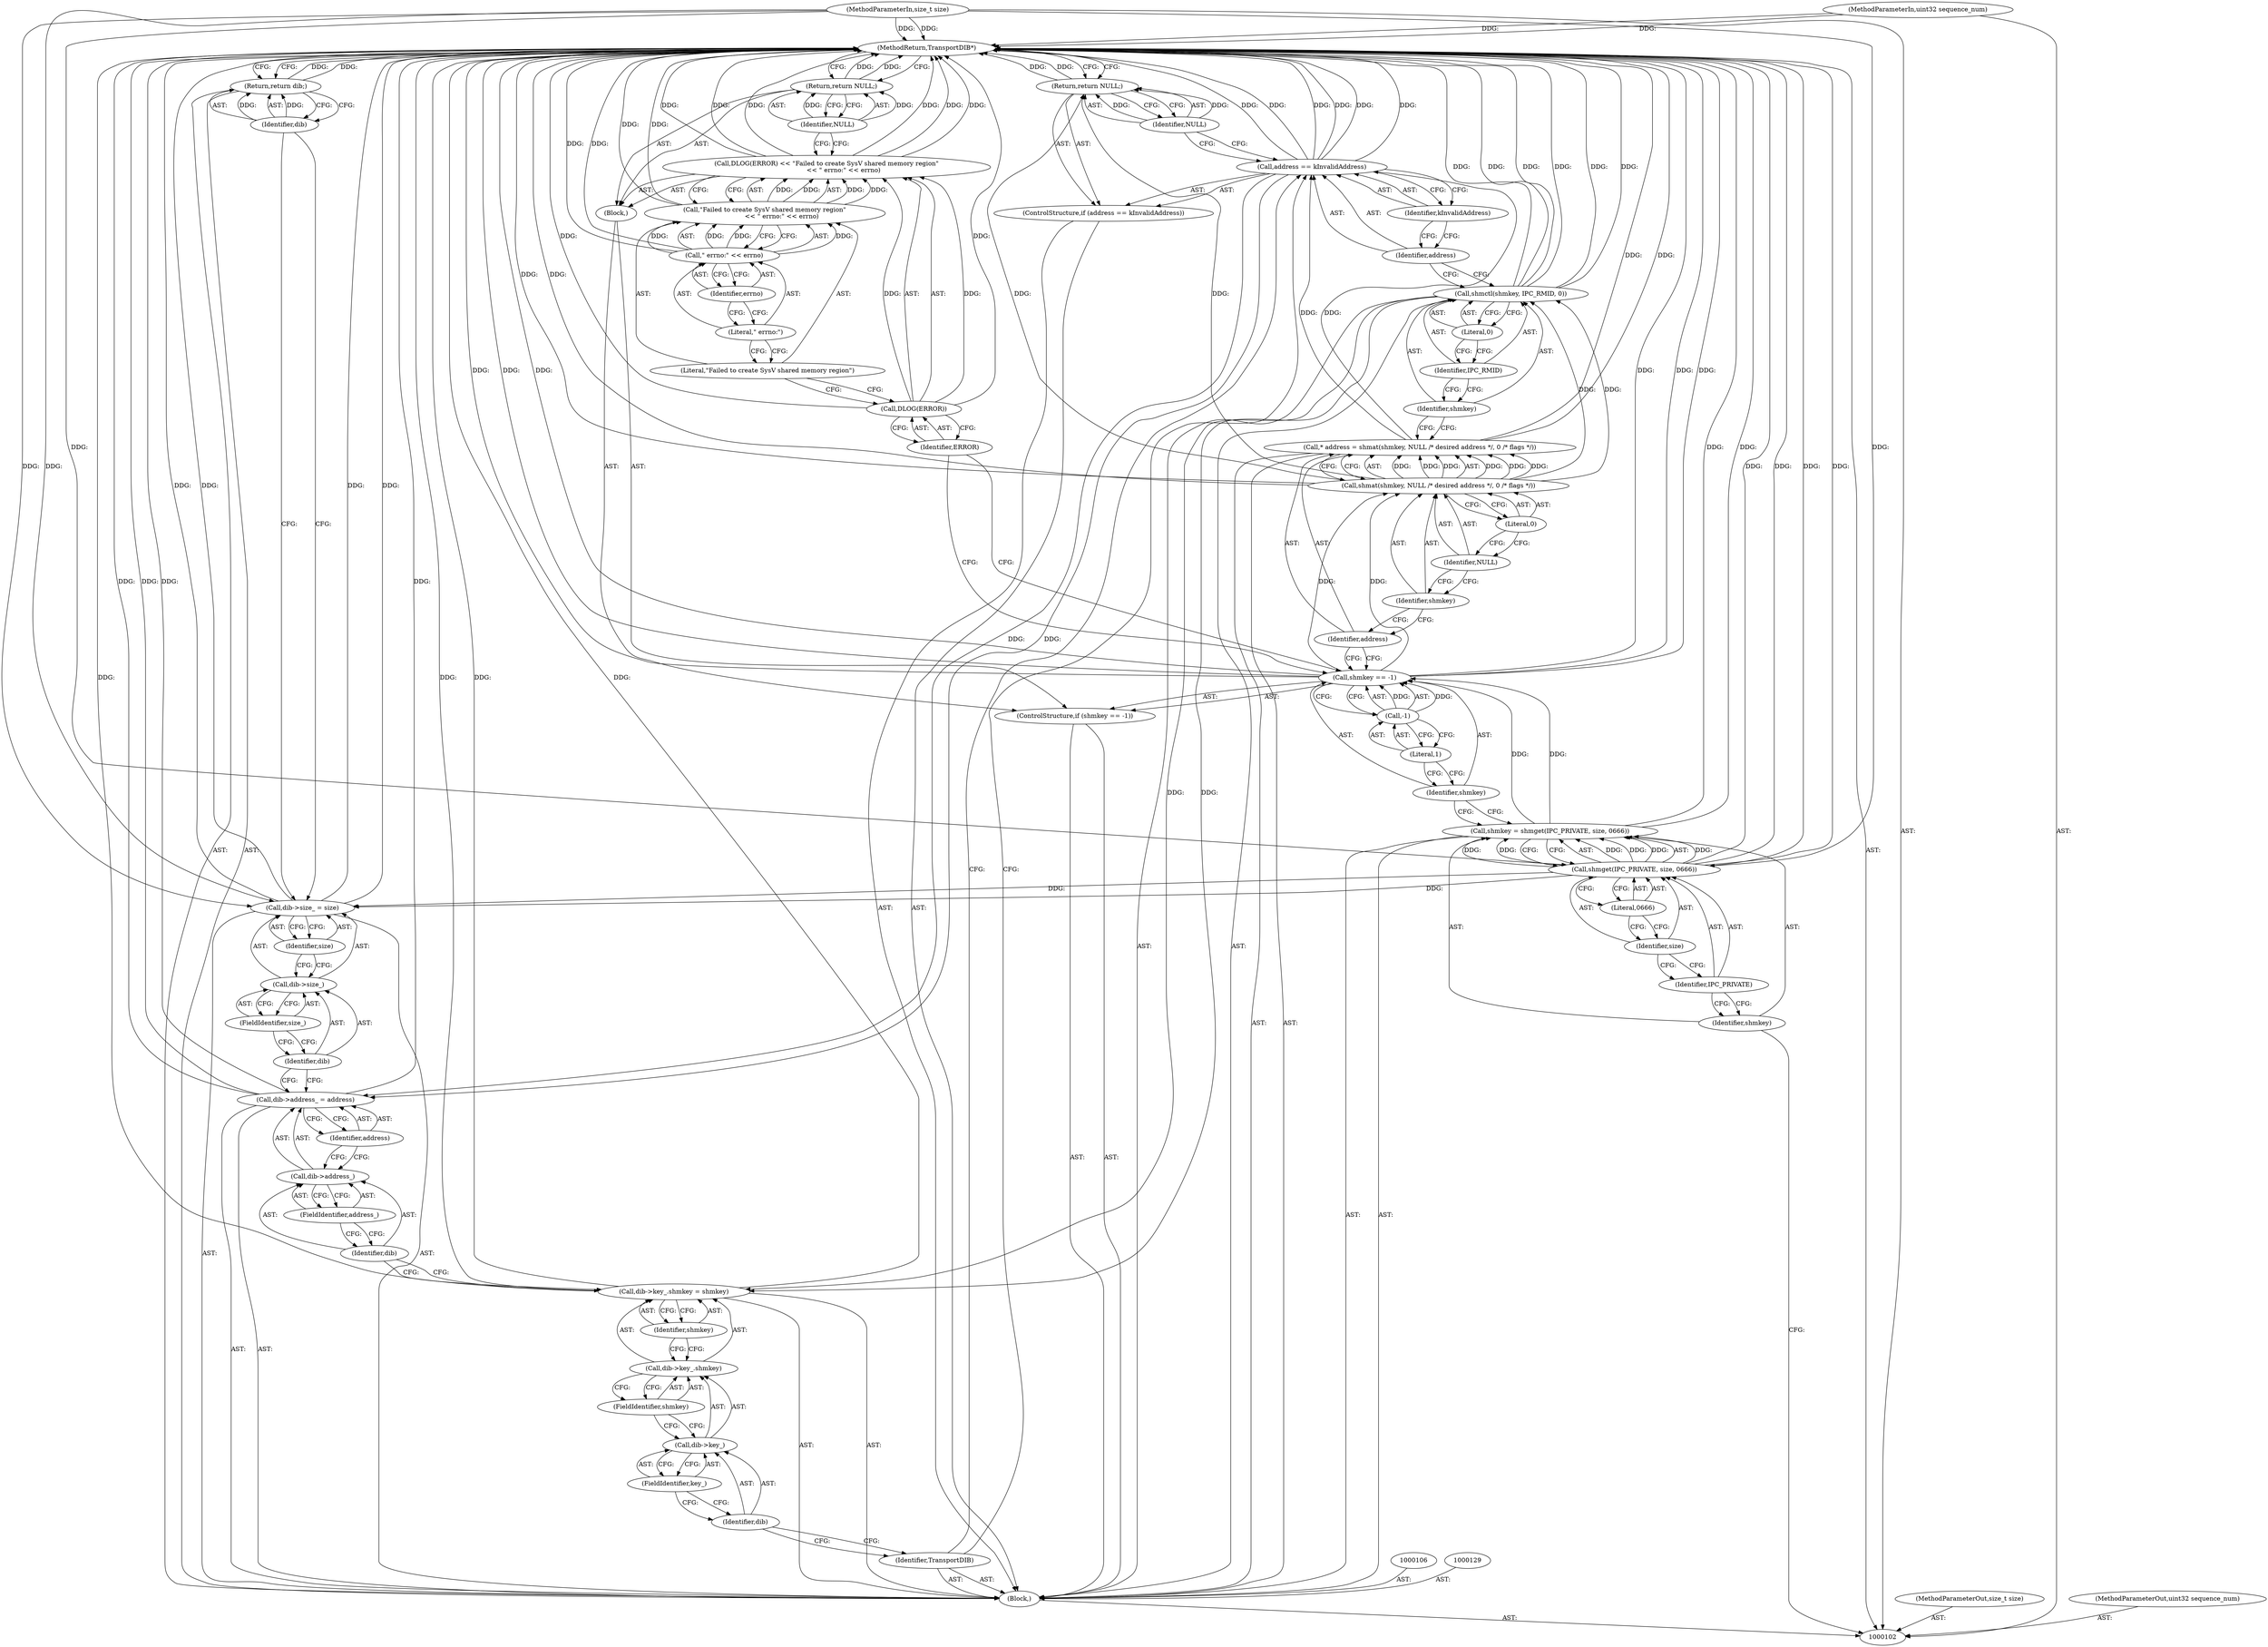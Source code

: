 digraph "1_Chrome_0bd1a6ddb5fb23dfea3e72d60e5e8df4cf5826bc_3" {
"1000166" [label="(MethodReturn,TransportDIB*)"];
"1000103" [label="(MethodParameterIn,size_t size)"];
"1000228" [label="(MethodParameterOut,size_t size)"];
"1000104" [label="(MethodParameterIn,uint32 sequence_num)"];
"1000229" [label="(MethodParameterOut,uint32 sequence_num)"];
"1000105" [label="(Block,)"];
"1000138" [label="(Identifier,IPC_RMID)"];
"1000136" [label="(Call,shmctl(shmkey, IPC_RMID, 0))"];
"1000139" [label="(Literal,0)"];
"1000137" [label="(Identifier,shmkey)"];
"1000143" [label="(Identifier,kInvalidAddress)"];
"1000140" [label="(ControlStructure,if (address == kInvalidAddress))"];
"1000141" [label="(Call,address == kInvalidAddress)"];
"1000142" [label="(Identifier,address)"];
"1000145" [label="(Identifier,NULL)"];
"1000144" [label="(Return,return NULL;)"];
"1000146" [label="(Identifier,TransportDIB)"];
"1000152" [label="(FieldIdentifier,shmkey)"];
"1000147" [label="(Call,dib->key_.shmkey = shmkey)"];
"1000148" [label="(Call,dib->key_.shmkey)"];
"1000149" [label="(Call,dib->key_)"];
"1000150" [label="(Identifier,dib)"];
"1000153" [label="(Identifier,shmkey)"];
"1000151" [label="(FieldIdentifier,key_)"];
"1000158" [label="(Identifier,address)"];
"1000154" [label="(Call,dib->address_ = address)"];
"1000155" [label="(Call,dib->address_)"];
"1000156" [label="(Identifier,dib)"];
"1000157" [label="(FieldIdentifier,address_)"];
"1000163" [label="(Identifier,size)"];
"1000159" [label="(Call,dib->size_ = size)"];
"1000160" [label="(Call,dib->size_)"];
"1000161" [label="(Identifier,dib)"];
"1000162" [label="(FieldIdentifier,size_)"];
"1000164" [label="(Return,return dib;)"];
"1000165" [label="(Identifier,dib)"];
"1000107" [label="(Call,shmkey = shmget(IPC_PRIVATE, size, 0666))"];
"1000108" [label="(Identifier,shmkey)"];
"1000109" [label="(Call,shmget(IPC_PRIVATE, size, 0666))"];
"1000110" [label="(Identifier,IPC_PRIVATE)"];
"1000111" [label="(Identifier,size)"];
"1000112" [label="(Literal,0666)"];
"1000116" [label="(Call,-1)"];
"1000117" [label="(Literal,1)"];
"1000118" [label="(Block,)"];
"1000113" [label="(ControlStructure,if (shmkey == -1))"];
"1000114" [label="(Call,shmkey == -1)"];
"1000115" [label="(Identifier,shmkey)"];
"1000121" [label="(Identifier,ERROR)"];
"1000122" [label="(Call,\"Failed to create SysV shared memory region\"\n                 << \" errno:\" << errno)"];
"1000123" [label="(Literal,\"Failed to create SysV shared memory region\")"];
"1000119" [label="(Call,DLOG(ERROR) << \"Failed to create SysV shared memory region\"\n                 << \" errno:\" << errno)"];
"1000120" [label="(Call,DLOG(ERROR))"];
"1000124" [label="(Call,\" errno:\" << errno)"];
"1000125" [label="(Literal,\" errno:\")"];
"1000126" [label="(Identifier,errno)"];
"1000128" [label="(Identifier,NULL)"];
"1000127" [label="(Return,return NULL;)"];
"1000132" [label="(Call,shmat(shmkey, NULL /* desired address */, 0 /* flags */))"];
"1000133" [label="(Identifier,shmkey)"];
"1000134" [label="(Identifier,NULL)"];
"1000135" [label="(Literal,0)"];
"1000130" [label="(Call,* address = shmat(shmkey, NULL /* desired address */, 0 /* flags */))"];
"1000131" [label="(Identifier,address)"];
"1000166" -> "1000102"  [label="AST: "];
"1000166" -> "1000127"  [label="CFG: "];
"1000166" -> "1000144"  [label="CFG: "];
"1000166" -> "1000164"  [label="CFG: "];
"1000144" -> "1000166"  [label="DDG: "];
"1000127" -> "1000166"  [label="DDG: "];
"1000141" -> "1000166"  [label="DDG: "];
"1000141" -> "1000166"  [label="DDG: "];
"1000141" -> "1000166"  [label="DDG: "];
"1000104" -> "1000166"  [label="DDG: "];
"1000147" -> "1000166"  [label="DDG: "];
"1000147" -> "1000166"  [label="DDG: "];
"1000136" -> "1000166"  [label="DDG: "];
"1000136" -> "1000166"  [label="DDG: "];
"1000136" -> "1000166"  [label="DDG: "];
"1000119" -> "1000166"  [label="DDG: "];
"1000119" -> "1000166"  [label="DDG: "];
"1000119" -> "1000166"  [label="DDG: "];
"1000159" -> "1000166"  [label="DDG: "];
"1000159" -> "1000166"  [label="DDG: "];
"1000122" -> "1000166"  [label="DDG: "];
"1000124" -> "1000166"  [label="DDG: "];
"1000114" -> "1000166"  [label="DDG: "];
"1000114" -> "1000166"  [label="DDG: "];
"1000114" -> "1000166"  [label="DDG: "];
"1000130" -> "1000166"  [label="DDG: "];
"1000154" -> "1000166"  [label="DDG: "];
"1000154" -> "1000166"  [label="DDG: "];
"1000132" -> "1000166"  [label="DDG: "];
"1000103" -> "1000166"  [label="DDG: "];
"1000120" -> "1000166"  [label="DDG: "];
"1000109" -> "1000166"  [label="DDG: "];
"1000109" -> "1000166"  [label="DDG: "];
"1000107" -> "1000166"  [label="DDG: "];
"1000164" -> "1000166"  [label="DDG: "];
"1000103" -> "1000102"  [label="AST: "];
"1000103" -> "1000166"  [label="DDG: "];
"1000103" -> "1000109"  [label="DDG: "];
"1000103" -> "1000159"  [label="DDG: "];
"1000228" -> "1000102"  [label="AST: "];
"1000104" -> "1000102"  [label="AST: "];
"1000104" -> "1000166"  [label="DDG: "];
"1000229" -> "1000102"  [label="AST: "];
"1000105" -> "1000102"  [label="AST: "];
"1000106" -> "1000105"  [label="AST: "];
"1000107" -> "1000105"  [label="AST: "];
"1000113" -> "1000105"  [label="AST: "];
"1000129" -> "1000105"  [label="AST: "];
"1000130" -> "1000105"  [label="AST: "];
"1000136" -> "1000105"  [label="AST: "];
"1000140" -> "1000105"  [label="AST: "];
"1000146" -> "1000105"  [label="AST: "];
"1000147" -> "1000105"  [label="AST: "];
"1000154" -> "1000105"  [label="AST: "];
"1000159" -> "1000105"  [label="AST: "];
"1000164" -> "1000105"  [label="AST: "];
"1000138" -> "1000136"  [label="AST: "];
"1000138" -> "1000137"  [label="CFG: "];
"1000139" -> "1000138"  [label="CFG: "];
"1000136" -> "1000105"  [label="AST: "];
"1000136" -> "1000139"  [label="CFG: "];
"1000137" -> "1000136"  [label="AST: "];
"1000138" -> "1000136"  [label="AST: "];
"1000139" -> "1000136"  [label="AST: "];
"1000142" -> "1000136"  [label="CFG: "];
"1000136" -> "1000166"  [label="DDG: "];
"1000136" -> "1000166"  [label="DDG: "];
"1000136" -> "1000166"  [label="DDG: "];
"1000132" -> "1000136"  [label="DDG: "];
"1000136" -> "1000147"  [label="DDG: "];
"1000139" -> "1000136"  [label="AST: "];
"1000139" -> "1000138"  [label="CFG: "];
"1000136" -> "1000139"  [label="CFG: "];
"1000137" -> "1000136"  [label="AST: "];
"1000137" -> "1000130"  [label="CFG: "];
"1000138" -> "1000137"  [label="CFG: "];
"1000143" -> "1000141"  [label="AST: "];
"1000143" -> "1000142"  [label="CFG: "];
"1000141" -> "1000143"  [label="CFG: "];
"1000140" -> "1000105"  [label="AST: "];
"1000141" -> "1000140"  [label="AST: "];
"1000144" -> "1000140"  [label="AST: "];
"1000141" -> "1000140"  [label="AST: "];
"1000141" -> "1000143"  [label="CFG: "];
"1000142" -> "1000141"  [label="AST: "];
"1000143" -> "1000141"  [label="AST: "];
"1000145" -> "1000141"  [label="CFG: "];
"1000146" -> "1000141"  [label="CFG: "];
"1000141" -> "1000166"  [label="DDG: "];
"1000141" -> "1000166"  [label="DDG: "];
"1000141" -> "1000166"  [label="DDG: "];
"1000130" -> "1000141"  [label="DDG: "];
"1000141" -> "1000154"  [label="DDG: "];
"1000142" -> "1000141"  [label="AST: "];
"1000142" -> "1000136"  [label="CFG: "];
"1000143" -> "1000142"  [label="CFG: "];
"1000145" -> "1000144"  [label="AST: "];
"1000145" -> "1000141"  [label="CFG: "];
"1000144" -> "1000145"  [label="CFG: "];
"1000145" -> "1000144"  [label="DDG: "];
"1000144" -> "1000140"  [label="AST: "];
"1000144" -> "1000145"  [label="CFG: "];
"1000145" -> "1000144"  [label="AST: "];
"1000166" -> "1000144"  [label="CFG: "];
"1000144" -> "1000166"  [label="DDG: "];
"1000145" -> "1000144"  [label="DDG: "];
"1000132" -> "1000144"  [label="DDG: "];
"1000146" -> "1000105"  [label="AST: "];
"1000146" -> "1000141"  [label="CFG: "];
"1000150" -> "1000146"  [label="CFG: "];
"1000152" -> "1000148"  [label="AST: "];
"1000152" -> "1000149"  [label="CFG: "];
"1000148" -> "1000152"  [label="CFG: "];
"1000147" -> "1000105"  [label="AST: "];
"1000147" -> "1000153"  [label="CFG: "];
"1000148" -> "1000147"  [label="AST: "];
"1000153" -> "1000147"  [label="AST: "];
"1000156" -> "1000147"  [label="CFG: "];
"1000147" -> "1000166"  [label="DDG: "];
"1000147" -> "1000166"  [label="DDG: "];
"1000136" -> "1000147"  [label="DDG: "];
"1000148" -> "1000147"  [label="AST: "];
"1000148" -> "1000152"  [label="CFG: "];
"1000149" -> "1000148"  [label="AST: "];
"1000152" -> "1000148"  [label="AST: "];
"1000153" -> "1000148"  [label="CFG: "];
"1000149" -> "1000148"  [label="AST: "];
"1000149" -> "1000151"  [label="CFG: "];
"1000150" -> "1000149"  [label="AST: "];
"1000151" -> "1000149"  [label="AST: "];
"1000152" -> "1000149"  [label="CFG: "];
"1000150" -> "1000149"  [label="AST: "];
"1000150" -> "1000146"  [label="CFG: "];
"1000151" -> "1000150"  [label="CFG: "];
"1000153" -> "1000147"  [label="AST: "];
"1000153" -> "1000148"  [label="CFG: "];
"1000147" -> "1000153"  [label="CFG: "];
"1000151" -> "1000149"  [label="AST: "];
"1000151" -> "1000150"  [label="CFG: "];
"1000149" -> "1000151"  [label="CFG: "];
"1000158" -> "1000154"  [label="AST: "];
"1000158" -> "1000155"  [label="CFG: "];
"1000154" -> "1000158"  [label="CFG: "];
"1000154" -> "1000105"  [label="AST: "];
"1000154" -> "1000158"  [label="CFG: "];
"1000155" -> "1000154"  [label="AST: "];
"1000158" -> "1000154"  [label="AST: "];
"1000161" -> "1000154"  [label="CFG: "];
"1000154" -> "1000166"  [label="DDG: "];
"1000154" -> "1000166"  [label="DDG: "];
"1000141" -> "1000154"  [label="DDG: "];
"1000155" -> "1000154"  [label="AST: "];
"1000155" -> "1000157"  [label="CFG: "];
"1000156" -> "1000155"  [label="AST: "];
"1000157" -> "1000155"  [label="AST: "];
"1000158" -> "1000155"  [label="CFG: "];
"1000156" -> "1000155"  [label="AST: "];
"1000156" -> "1000147"  [label="CFG: "];
"1000157" -> "1000156"  [label="CFG: "];
"1000157" -> "1000155"  [label="AST: "];
"1000157" -> "1000156"  [label="CFG: "];
"1000155" -> "1000157"  [label="CFG: "];
"1000163" -> "1000159"  [label="AST: "];
"1000163" -> "1000160"  [label="CFG: "];
"1000159" -> "1000163"  [label="CFG: "];
"1000159" -> "1000105"  [label="AST: "];
"1000159" -> "1000163"  [label="CFG: "];
"1000160" -> "1000159"  [label="AST: "];
"1000163" -> "1000159"  [label="AST: "];
"1000165" -> "1000159"  [label="CFG: "];
"1000159" -> "1000166"  [label="DDG: "];
"1000159" -> "1000166"  [label="DDG: "];
"1000109" -> "1000159"  [label="DDG: "];
"1000103" -> "1000159"  [label="DDG: "];
"1000160" -> "1000159"  [label="AST: "];
"1000160" -> "1000162"  [label="CFG: "];
"1000161" -> "1000160"  [label="AST: "];
"1000162" -> "1000160"  [label="AST: "];
"1000163" -> "1000160"  [label="CFG: "];
"1000161" -> "1000160"  [label="AST: "];
"1000161" -> "1000154"  [label="CFG: "];
"1000162" -> "1000161"  [label="CFG: "];
"1000162" -> "1000160"  [label="AST: "];
"1000162" -> "1000161"  [label="CFG: "];
"1000160" -> "1000162"  [label="CFG: "];
"1000164" -> "1000105"  [label="AST: "];
"1000164" -> "1000165"  [label="CFG: "];
"1000165" -> "1000164"  [label="AST: "];
"1000166" -> "1000164"  [label="CFG: "];
"1000164" -> "1000166"  [label="DDG: "];
"1000165" -> "1000164"  [label="DDG: "];
"1000165" -> "1000164"  [label="AST: "];
"1000165" -> "1000159"  [label="CFG: "];
"1000164" -> "1000165"  [label="CFG: "];
"1000165" -> "1000164"  [label="DDG: "];
"1000107" -> "1000105"  [label="AST: "];
"1000107" -> "1000109"  [label="CFG: "];
"1000108" -> "1000107"  [label="AST: "];
"1000109" -> "1000107"  [label="AST: "];
"1000115" -> "1000107"  [label="CFG: "];
"1000107" -> "1000166"  [label="DDG: "];
"1000109" -> "1000107"  [label="DDG: "];
"1000109" -> "1000107"  [label="DDG: "];
"1000109" -> "1000107"  [label="DDG: "];
"1000107" -> "1000114"  [label="DDG: "];
"1000108" -> "1000107"  [label="AST: "];
"1000108" -> "1000102"  [label="CFG: "];
"1000110" -> "1000108"  [label="CFG: "];
"1000109" -> "1000107"  [label="AST: "];
"1000109" -> "1000112"  [label="CFG: "];
"1000110" -> "1000109"  [label="AST: "];
"1000111" -> "1000109"  [label="AST: "];
"1000112" -> "1000109"  [label="AST: "];
"1000107" -> "1000109"  [label="CFG: "];
"1000109" -> "1000166"  [label="DDG: "];
"1000109" -> "1000166"  [label="DDG: "];
"1000109" -> "1000107"  [label="DDG: "];
"1000109" -> "1000107"  [label="DDG: "];
"1000109" -> "1000107"  [label="DDG: "];
"1000103" -> "1000109"  [label="DDG: "];
"1000109" -> "1000159"  [label="DDG: "];
"1000110" -> "1000109"  [label="AST: "];
"1000110" -> "1000108"  [label="CFG: "];
"1000111" -> "1000110"  [label="CFG: "];
"1000111" -> "1000109"  [label="AST: "];
"1000111" -> "1000110"  [label="CFG: "];
"1000112" -> "1000111"  [label="CFG: "];
"1000112" -> "1000109"  [label="AST: "];
"1000112" -> "1000111"  [label="CFG: "];
"1000109" -> "1000112"  [label="CFG: "];
"1000116" -> "1000114"  [label="AST: "];
"1000116" -> "1000117"  [label="CFG: "];
"1000117" -> "1000116"  [label="AST: "];
"1000114" -> "1000116"  [label="CFG: "];
"1000116" -> "1000114"  [label="DDG: "];
"1000117" -> "1000116"  [label="AST: "];
"1000117" -> "1000115"  [label="CFG: "];
"1000116" -> "1000117"  [label="CFG: "];
"1000118" -> "1000113"  [label="AST: "];
"1000119" -> "1000118"  [label="AST: "];
"1000127" -> "1000118"  [label="AST: "];
"1000113" -> "1000105"  [label="AST: "];
"1000114" -> "1000113"  [label="AST: "];
"1000118" -> "1000113"  [label="AST: "];
"1000114" -> "1000113"  [label="AST: "];
"1000114" -> "1000116"  [label="CFG: "];
"1000115" -> "1000114"  [label="AST: "];
"1000116" -> "1000114"  [label="AST: "];
"1000121" -> "1000114"  [label="CFG: "];
"1000131" -> "1000114"  [label="CFG: "];
"1000114" -> "1000166"  [label="DDG: "];
"1000114" -> "1000166"  [label="DDG: "];
"1000114" -> "1000166"  [label="DDG: "];
"1000107" -> "1000114"  [label="DDG: "];
"1000116" -> "1000114"  [label="DDG: "];
"1000114" -> "1000132"  [label="DDG: "];
"1000115" -> "1000114"  [label="AST: "];
"1000115" -> "1000107"  [label="CFG: "];
"1000117" -> "1000115"  [label="CFG: "];
"1000121" -> "1000120"  [label="AST: "];
"1000121" -> "1000114"  [label="CFG: "];
"1000120" -> "1000121"  [label="CFG: "];
"1000122" -> "1000119"  [label="AST: "];
"1000122" -> "1000124"  [label="CFG: "];
"1000123" -> "1000122"  [label="AST: "];
"1000124" -> "1000122"  [label="AST: "];
"1000119" -> "1000122"  [label="CFG: "];
"1000122" -> "1000166"  [label="DDG: "];
"1000122" -> "1000119"  [label="DDG: "];
"1000122" -> "1000119"  [label="DDG: "];
"1000124" -> "1000122"  [label="DDG: "];
"1000124" -> "1000122"  [label="DDG: "];
"1000123" -> "1000122"  [label="AST: "];
"1000123" -> "1000120"  [label="CFG: "];
"1000125" -> "1000123"  [label="CFG: "];
"1000119" -> "1000118"  [label="AST: "];
"1000119" -> "1000122"  [label="CFG: "];
"1000120" -> "1000119"  [label="AST: "];
"1000122" -> "1000119"  [label="AST: "];
"1000128" -> "1000119"  [label="CFG: "];
"1000119" -> "1000166"  [label="DDG: "];
"1000119" -> "1000166"  [label="DDG: "];
"1000119" -> "1000166"  [label="DDG: "];
"1000120" -> "1000119"  [label="DDG: "];
"1000122" -> "1000119"  [label="DDG: "];
"1000122" -> "1000119"  [label="DDG: "];
"1000120" -> "1000119"  [label="AST: "];
"1000120" -> "1000121"  [label="CFG: "];
"1000121" -> "1000120"  [label="AST: "];
"1000123" -> "1000120"  [label="CFG: "];
"1000120" -> "1000166"  [label="DDG: "];
"1000120" -> "1000119"  [label="DDG: "];
"1000124" -> "1000122"  [label="AST: "];
"1000124" -> "1000126"  [label="CFG: "];
"1000125" -> "1000124"  [label="AST: "];
"1000126" -> "1000124"  [label="AST: "];
"1000122" -> "1000124"  [label="CFG: "];
"1000124" -> "1000166"  [label="DDG: "];
"1000124" -> "1000122"  [label="DDG: "];
"1000124" -> "1000122"  [label="DDG: "];
"1000125" -> "1000124"  [label="AST: "];
"1000125" -> "1000123"  [label="CFG: "];
"1000126" -> "1000125"  [label="CFG: "];
"1000126" -> "1000124"  [label="AST: "];
"1000126" -> "1000125"  [label="CFG: "];
"1000124" -> "1000126"  [label="CFG: "];
"1000128" -> "1000127"  [label="AST: "];
"1000128" -> "1000119"  [label="CFG: "];
"1000127" -> "1000128"  [label="CFG: "];
"1000128" -> "1000127"  [label="DDG: "];
"1000127" -> "1000118"  [label="AST: "];
"1000127" -> "1000128"  [label="CFG: "];
"1000128" -> "1000127"  [label="AST: "];
"1000166" -> "1000127"  [label="CFG: "];
"1000127" -> "1000166"  [label="DDG: "];
"1000128" -> "1000127"  [label="DDG: "];
"1000132" -> "1000130"  [label="AST: "];
"1000132" -> "1000135"  [label="CFG: "];
"1000133" -> "1000132"  [label="AST: "];
"1000134" -> "1000132"  [label="AST: "];
"1000135" -> "1000132"  [label="AST: "];
"1000130" -> "1000132"  [label="CFG: "];
"1000132" -> "1000166"  [label="DDG: "];
"1000132" -> "1000130"  [label="DDG: "];
"1000132" -> "1000130"  [label="DDG: "];
"1000132" -> "1000130"  [label="DDG: "];
"1000114" -> "1000132"  [label="DDG: "];
"1000132" -> "1000136"  [label="DDG: "];
"1000132" -> "1000144"  [label="DDG: "];
"1000133" -> "1000132"  [label="AST: "];
"1000133" -> "1000131"  [label="CFG: "];
"1000134" -> "1000133"  [label="CFG: "];
"1000134" -> "1000132"  [label="AST: "];
"1000134" -> "1000133"  [label="CFG: "];
"1000135" -> "1000134"  [label="CFG: "];
"1000135" -> "1000132"  [label="AST: "];
"1000135" -> "1000134"  [label="CFG: "];
"1000132" -> "1000135"  [label="CFG: "];
"1000130" -> "1000105"  [label="AST: "];
"1000130" -> "1000132"  [label="CFG: "];
"1000131" -> "1000130"  [label="AST: "];
"1000132" -> "1000130"  [label="AST: "];
"1000137" -> "1000130"  [label="CFG: "];
"1000130" -> "1000166"  [label="DDG: "];
"1000132" -> "1000130"  [label="DDG: "];
"1000132" -> "1000130"  [label="DDG: "];
"1000132" -> "1000130"  [label="DDG: "];
"1000130" -> "1000141"  [label="DDG: "];
"1000131" -> "1000130"  [label="AST: "];
"1000131" -> "1000114"  [label="CFG: "];
"1000133" -> "1000131"  [label="CFG: "];
}
